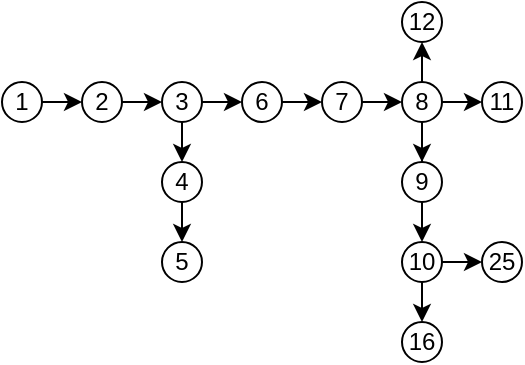 <mxfile version="12.4.3" type="device" pages="1"><diagram id="-X_pHltdveIZmCgQvYHc" name="Page-1"><mxGraphModel dx="916" dy="385" grid="1" gridSize="10" guides="1" tooltips="1" connect="1" arrows="1" fold="1" page="1" pageScale="1" pageWidth="827" pageHeight="1169" math="0" shadow="0"><root><mxCell id="0"/><mxCell id="1" parent="0"/><mxCell id="NtUUFUdpUfgUq45wyu0a-3" style="edgeStyle=orthogonalEdgeStyle;rounded=0;orthogonalLoop=1;jettySize=auto;html=1;exitX=1;exitY=0.5;exitDx=0;exitDy=0;entryX=0;entryY=0.5;entryDx=0;entryDy=0;" edge="1" parent="1" source="NtUUFUdpUfgUq45wyu0a-1" target="NtUUFUdpUfgUq45wyu0a-2"><mxGeometry relative="1" as="geometry"/></mxCell><mxCell id="NtUUFUdpUfgUq45wyu0a-1" value="1" style="ellipse;whiteSpace=wrap;html=1;" vertex="1" parent="1"><mxGeometry x="160" y="160" width="20" height="20" as="geometry"/></mxCell><mxCell id="NtUUFUdpUfgUq45wyu0a-5" style="edgeStyle=orthogonalEdgeStyle;rounded=0;orthogonalLoop=1;jettySize=auto;html=1;exitX=1;exitY=0.5;exitDx=0;exitDy=0;entryX=0;entryY=0.5;entryDx=0;entryDy=0;" edge="1" parent="1" source="NtUUFUdpUfgUq45wyu0a-2" target="NtUUFUdpUfgUq45wyu0a-4"><mxGeometry relative="1" as="geometry"/></mxCell><mxCell id="NtUUFUdpUfgUq45wyu0a-2" value="2" style="ellipse;whiteSpace=wrap;html=1;" vertex="1" parent="1"><mxGeometry x="200" y="160" width="20" height="20" as="geometry"/></mxCell><mxCell id="NtUUFUdpUfgUq45wyu0a-7" style="edgeStyle=orthogonalEdgeStyle;rounded=0;orthogonalLoop=1;jettySize=auto;html=1;exitX=0.5;exitY=1;exitDx=0;exitDy=0;entryX=0.5;entryY=0;entryDx=0;entryDy=0;" edge="1" parent="1" source="NtUUFUdpUfgUq45wyu0a-4" target="NtUUFUdpUfgUq45wyu0a-6"><mxGeometry relative="1" as="geometry"/></mxCell><mxCell id="NtUUFUdpUfgUq45wyu0a-11" style="edgeStyle=orthogonalEdgeStyle;rounded=0;orthogonalLoop=1;jettySize=auto;html=1;exitX=1;exitY=0.5;exitDx=0;exitDy=0;entryX=0;entryY=0.5;entryDx=0;entryDy=0;" edge="1" parent="1" source="NtUUFUdpUfgUq45wyu0a-4" target="NtUUFUdpUfgUq45wyu0a-10"><mxGeometry relative="1" as="geometry"/></mxCell><mxCell id="NtUUFUdpUfgUq45wyu0a-4" value="3" style="ellipse;whiteSpace=wrap;html=1;" vertex="1" parent="1"><mxGeometry x="240" y="160" width="20" height="20" as="geometry"/></mxCell><mxCell id="NtUUFUdpUfgUq45wyu0a-9" style="edgeStyle=orthogonalEdgeStyle;rounded=0;orthogonalLoop=1;jettySize=auto;html=1;exitX=0.5;exitY=1;exitDx=0;exitDy=0;entryX=0.5;entryY=0;entryDx=0;entryDy=0;" edge="1" parent="1" source="NtUUFUdpUfgUq45wyu0a-6" target="NtUUFUdpUfgUq45wyu0a-8"><mxGeometry relative="1" as="geometry"/></mxCell><mxCell id="NtUUFUdpUfgUq45wyu0a-6" value="4" style="ellipse;whiteSpace=wrap;html=1;" vertex="1" parent="1"><mxGeometry x="240" y="200" width="20" height="20" as="geometry"/></mxCell><mxCell id="NtUUFUdpUfgUq45wyu0a-8" value="5" style="ellipse;whiteSpace=wrap;html=1;" vertex="1" parent="1"><mxGeometry x="240" y="240" width="20" height="20" as="geometry"/></mxCell><mxCell id="NtUUFUdpUfgUq45wyu0a-13" style="edgeStyle=orthogonalEdgeStyle;rounded=0;orthogonalLoop=1;jettySize=auto;html=1;exitX=1;exitY=0.5;exitDx=0;exitDy=0;entryX=0;entryY=0.5;entryDx=0;entryDy=0;" edge="1" parent="1" source="NtUUFUdpUfgUq45wyu0a-10" target="NtUUFUdpUfgUq45wyu0a-12"><mxGeometry relative="1" as="geometry"/></mxCell><mxCell id="NtUUFUdpUfgUq45wyu0a-10" value="6" style="ellipse;whiteSpace=wrap;html=1;" vertex="1" parent="1"><mxGeometry x="280" y="160" width="20" height="20" as="geometry"/></mxCell><mxCell id="NtUUFUdpUfgUq45wyu0a-15" style="edgeStyle=orthogonalEdgeStyle;rounded=0;orthogonalLoop=1;jettySize=auto;html=1;exitX=1;exitY=0.5;exitDx=0;exitDy=0;entryX=0;entryY=0.5;entryDx=0;entryDy=0;" edge="1" parent="1" source="NtUUFUdpUfgUq45wyu0a-12" target="NtUUFUdpUfgUq45wyu0a-14"><mxGeometry relative="1" as="geometry"/></mxCell><mxCell id="NtUUFUdpUfgUq45wyu0a-12" value="7" style="ellipse;whiteSpace=wrap;html=1;" vertex="1" parent="1"><mxGeometry x="320" y="160" width="20" height="20" as="geometry"/></mxCell><mxCell id="NtUUFUdpUfgUq45wyu0a-19" style="edgeStyle=orthogonalEdgeStyle;rounded=0;orthogonalLoop=1;jettySize=auto;html=1;exitX=1;exitY=0.5;exitDx=0;exitDy=0;entryX=0;entryY=0.5;entryDx=0;entryDy=0;" edge="1" parent="1" source="NtUUFUdpUfgUq45wyu0a-14" target="NtUUFUdpUfgUq45wyu0a-18"><mxGeometry relative="1" as="geometry"/></mxCell><mxCell id="NtUUFUdpUfgUq45wyu0a-21" style="edgeStyle=orthogonalEdgeStyle;rounded=0;orthogonalLoop=1;jettySize=auto;html=1;exitX=0.5;exitY=1;exitDx=0;exitDy=0;" edge="1" parent="1" source="NtUUFUdpUfgUq45wyu0a-14" target="NtUUFUdpUfgUq45wyu0a-16"><mxGeometry relative="1" as="geometry"/></mxCell><mxCell id="NtUUFUdpUfgUq45wyu0a-22" style="edgeStyle=orthogonalEdgeStyle;rounded=0;orthogonalLoop=1;jettySize=auto;html=1;exitX=0.5;exitY=0;exitDx=0;exitDy=0;entryX=0.5;entryY=1;entryDx=0;entryDy=0;" edge="1" parent="1" source="NtUUFUdpUfgUq45wyu0a-14" target="NtUUFUdpUfgUq45wyu0a-20"><mxGeometry relative="1" as="geometry"/></mxCell><mxCell id="NtUUFUdpUfgUq45wyu0a-14" value="8" style="ellipse;whiteSpace=wrap;html=1;" vertex="1" parent="1"><mxGeometry x="360" y="160" width="20" height="20" as="geometry"/></mxCell><mxCell id="NtUUFUdpUfgUq45wyu0a-24" style="edgeStyle=orthogonalEdgeStyle;rounded=0;orthogonalLoop=1;jettySize=auto;html=1;exitX=0.5;exitY=1;exitDx=0;exitDy=0;entryX=0.5;entryY=0;entryDx=0;entryDy=0;" edge="1" parent="1" source="NtUUFUdpUfgUq45wyu0a-16" target="NtUUFUdpUfgUq45wyu0a-23"><mxGeometry relative="1" as="geometry"/></mxCell><mxCell id="NtUUFUdpUfgUq45wyu0a-16" value="9" style="ellipse;whiteSpace=wrap;html=1;" vertex="1" parent="1"><mxGeometry x="360" y="200" width="20" height="20" as="geometry"/></mxCell><mxCell id="NtUUFUdpUfgUq45wyu0a-18" value="11" style="ellipse;whiteSpace=wrap;html=1;" vertex="1" parent="1"><mxGeometry x="400" y="160" width="20" height="20" as="geometry"/></mxCell><mxCell id="NtUUFUdpUfgUq45wyu0a-20" value="12" style="ellipse;whiteSpace=wrap;html=1;" vertex="1" parent="1"><mxGeometry x="360" y="120" width="20" height="20" as="geometry"/></mxCell><mxCell id="NtUUFUdpUfgUq45wyu0a-27" style="edgeStyle=orthogonalEdgeStyle;rounded=0;orthogonalLoop=1;jettySize=auto;html=1;exitX=0.5;exitY=1;exitDx=0;exitDy=0;entryX=0.5;entryY=0;entryDx=0;entryDy=0;" edge="1" parent="1" source="NtUUFUdpUfgUq45wyu0a-23" target="NtUUFUdpUfgUq45wyu0a-26"><mxGeometry relative="1" as="geometry"/></mxCell><mxCell id="NtUUFUdpUfgUq45wyu0a-29" style="edgeStyle=orthogonalEdgeStyle;rounded=0;orthogonalLoop=1;jettySize=auto;html=1;exitX=1;exitY=0.5;exitDx=0;exitDy=0;entryX=0;entryY=0.5;entryDx=0;entryDy=0;" edge="1" parent="1" source="NtUUFUdpUfgUq45wyu0a-23" target="NtUUFUdpUfgUq45wyu0a-28"><mxGeometry relative="1" as="geometry"/></mxCell><mxCell id="NtUUFUdpUfgUq45wyu0a-23" value="10" style="ellipse;whiteSpace=wrap;html=1;" vertex="1" parent="1"><mxGeometry x="360" y="240" width="20" height="20" as="geometry"/></mxCell><mxCell id="NtUUFUdpUfgUq45wyu0a-26" value="16" style="ellipse;whiteSpace=wrap;html=1;" vertex="1" parent="1"><mxGeometry x="360" y="280" width="20" height="20" as="geometry"/></mxCell><mxCell id="NtUUFUdpUfgUq45wyu0a-28" value="25" style="ellipse;whiteSpace=wrap;html=1;" vertex="1" parent="1"><mxGeometry x="400" y="240" width="20" height="20" as="geometry"/></mxCell></root></mxGraphModel></diagram></mxfile>